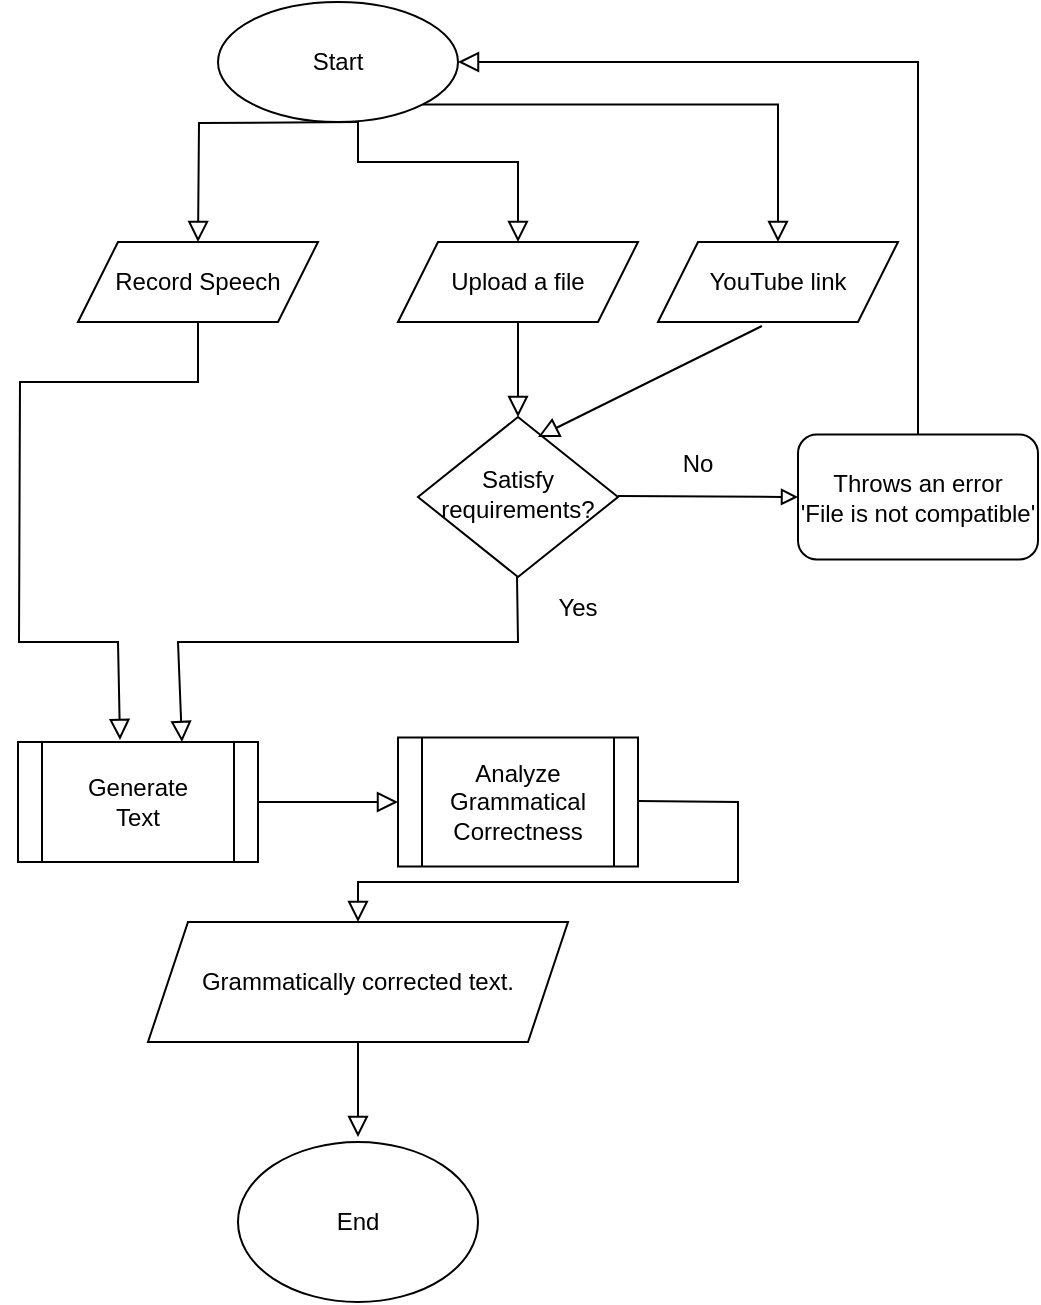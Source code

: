 <mxfile version="20.0.4" type="github">
  <diagram id="C5RBs43oDa-KdzZeNtuy" name="Page-1">
    <mxGraphModel dx="1422" dy="762" grid="1" gridSize="10" guides="1" tooltips="1" connect="1" arrows="1" fold="1" page="1" pageScale="1" pageWidth="827" pageHeight="1169" math="0" shadow="0">
      <root>
        <mxCell id="WIyWlLk6GJQsqaUBKTNV-0" />
        <mxCell id="WIyWlLk6GJQsqaUBKTNV-1" parent="WIyWlLk6GJQsqaUBKTNV-0" />
        <mxCell id="qRgQgAnPgAYWiBdmF2L4-3" value="" style="rounded=0;html=1;jettySize=auto;orthogonalLoop=1;fontSize=11;endArrow=block;endFill=0;endSize=8;strokeWidth=1;shadow=0;labelBackgroundColor=none;edgeStyle=orthogonalEdgeStyle;exitX=0.5;exitY=1;exitDx=0;exitDy=0;entryX=0.5;entryY=0;entryDx=0;entryDy=0;" parent="WIyWlLk6GJQsqaUBKTNV-1" edge="1">
          <mxGeometry relative="1" as="geometry">
            <mxPoint x="410" y="150" as="sourcePoint" />
            <mxPoint x="330" y="210" as="targetPoint" />
          </mxGeometry>
        </mxCell>
        <mxCell id="qRgQgAnPgAYWiBdmF2L4-5" value="" style="rounded=0;html=1;jettySize=auto;orthogonalLoop=1;fontSize=11;endArrow=block;endFill=0;endSize=8;strokeWidth=1;shadow=0;labelBackgroundColor=none;edgeStyle=orthogonalEdgeStyle;exitX=0.5;exitY=1;exitDx=0;exitDy=0;entryX=0.5;entryY=0;entryDx=0;entryDy=0;" parent="WIyWlLk6GJQsqaUBKTNV-1" edge="1">
          <mxGeometry relative="1" as="geometry">
            <mxPoint x="410" y="150" as="sourcePoint" />
            <mxPoint x="490" y="210" as="targetPoint" />
            <Array as="points">
              <mxPoint x="410" y="170" />
              <mxPoint x="490" y="170" />
            </Array>
          </mxGeometry>
        </mxCell>
        <mxCell id="qRgQgAnPgAYWiBdmF2L4-7" value="Satisfy&lt;br&gt;requirements?" style="rhombus;whiteSpace=wrap;html=1;shadow=0;fontFamily=Helvetica;fontSize=12;align=center;strokeWidth=1;spacing=6;spacingTop=-4;" parent="WIyWlLk6GJQsqaUBKTNV-1" vertex="1">
          <mxGeometry x="440" y="297.5" width="100" height="80" as="geometry" />
        </mxCell>
        <mxCell id="qRgQgAnPgAYWiBdmF2L4-11" value="Throws an error&lt;br&gt;&#39;File is not compatible&#39;" style="rounded=1;whiteSpace=wrap;html=1;fontSize=12;glass=0;strokeWidth=1;shadow=0;" parent="WIyWlLk6GJQsqaUBKTNV-1" vertex="1">
          <mxGeometry x="630" y="306.25" width="120" height="62.5" as="geometry" />
        </mxCell>
        <mxCell id="qRgQgAnPgAYWiBdmF2L4-18" value="" style="endArrow=block;html=1;rounded=0;endFill=0;" parent="WIyWlLk6GJQsqaUBKTNV-1" edge="1">
          <mxGeometry width="50" height="50" relative="1" as="geometry">
            <mxPoint x="540" y="337" as="sourcePoint" />
            <mxPoint x="630" y="337.5" as="targetPoint" />
          </mxGeometry>
        </mxCell>
        <mxCell id="qRgQgAnPgAYWiBdmF2L4-20" value="No" style="text;html=1;strokeColor=none;fillColor=none;align=center;verticalAlign=middle;whiteSpace=wrap;rounded=0;" parent="WIyWlLk6GJQsqaUBKTNV-1" vertex="1">
          <mxGeometry x="550" y="306.25" width="60" height="30" as="geometry" />
        </mxCell>
        <mxCell id="qRgQgAnPgAYWiBdmF2L4-21" value="" style="endArrow=block;html=1;rounded=0;entryX=1;entryY=0.5;entryDx=0;entryDy=0;endFill=0;endSize=8;" parent="WIyWlLk6GJQsqaUBKTNV-1" target="qRgQgAnPgAYWiBdmF2L4-34" edge="1">
          <mxGeometry width="50" height="50" relative="1" as="geometry">
            <mxPoint x="690" y="306.25" as="sourcePoint" />
            <mxPoint x="470" y="120" as="targetPoint" />
            <Array as="points">
              <mxPoint x="690" y="120" />
            </Array>
          </mxGeometry>
        </mxCell>
        <mxCell id="qRgQgAnPgAYWiBdmF2L4-24" value="" style="endArrow=block;html=1;rounded=0;endFill=0;entryX=0.5;entryY=0;entryDx=0;entryDy=0;exitX=0.5;exitY=1;exitDx=0;exitDy=0;endSize=8;" parent="WIyWlLk6GJQsqaUBKTNV-1" target="qRgQgAnPgAYWiBdmF2L4-7" edge="1">
          <mxGeometry width="50" height="50" relative="1" as="geometry">
            <mxPoint x="490" y="250" as="sourcePoint" />
            <mxPoint x="590" y="250.5" as="targetPoint" />
          </mxGeometry>
        </mxCell>
        <mxCell id="qRgQgAnPgAYWiBdmF2L4-25" value="" style="endArrow=block;html=1;rounded=0;endFill=0;exitX=0.5;exitY=1;exitDx=0;exitDy=0;endSize=8;entryX=0.425;entryY=-0.017;entryDx=0;entryDy=0;entryPerimeter=0;" parent="WIyWlLk6GJQsqaUBKTNV-1" source="qRgQgAnPgAYWiBdmF2L4-29" target="qRgQgAnPgAYWiBdmF2L4-30" edge="1">
          <mxGeometry width="50" height="50" relative="1" as="geometry">
            <mxPoint x="240" y="260" as="sourcePoint" />
            <mxPoint x="310.5" y="450" as="targetPoint" />
            <Array as="points">
              <mxPoint x="330" y="280" />
              <mxPoint x="241" y="280" />
              <mxPoint x="240.5" y="410" />
              <mxPoint x="290" y="410" />
            </Array>
          </mxGeometry>
        </mxCell>
        <mxCell id="qRgQgAnPgAYWiBdmF2L4-28" value="Upload a file" style="shape=parallelogram;perimeter=parallelogramPerimeter;whiteSpace=wrap;html=1;fixedSize=1;" parent="WIyWlLk6GJQsqaUBKTNV-1" vertex="1">
          <mxGeometry x="430" y="210" width="120" height="40" as="geometry" />
        </mxCell>
        <mxCell id="qRgQgAnPgAYWiBdmF2L4-29" value="Record Speech" style="shape=parallelogram;perimeter=parallelogramPerimeter;whiteSpace=wrap;html=1;fixedSize=1;" parent="WIyWlLk6GJQsqaUBKTNV-1" vertex="1">
          <mxGeometry x="270" y="210" width="120" height="40" as="geometry" />
        </mxCell>
        <mxCell id="qRgQgAnPgAYWiBdmF2L4-30" value="Generate&lt;br&gt;Text" style="shape=process;whiteSpace=wrap;html=1;backgroundOutline=1;" parent="WIyWlLk6GJQsqaUBKTNV-1" vertex="1">
          <mxGeometry x="240" y="460" width="120" height="60" as="geometry" />
        </mxCell>
        <mxCell id="qRgQgAnPgAYWiBdmF2L4-32" value="" style="endArrow=block;html=1;rounded=0;endFill=0;entryX=0;entryY=0.5;entryDx=0;entryDy=0;exitX=1;exitY=0.5;exitDx=0;exitDy=0;endSize=8;" parent="WIyWlLk6GJQsqaUBKTNV-1" source="qRgQgAnPgAYWiBdmF2L4-30" target="qRgQgAnPgAYWiBdmF2L4-39" edge="1">
          <mxGeometry width="50" height="50" relative="1" as="geometry">
            <mxPoint x="409.5" y="500" as="sourcePoint" />
            <mxPoint x="409.5" y="547.5" as="targetPoint" />
          </mxGeometry>
        </mxCell>
        <mxCell id="qRgQgAnPgAYWiBdmF2L4-34" value="Start" style="ellipse;whiteSpace=wrap;html=1;" parent="WIyWlLk6GJQsqaUBKTNV-1" vertex="1">
          <mxGeometry x="340" y="90" width="120" height="60" as="geometry" />
        </mxCell>
        <mxCell id="qRgQgAnPgAYWiBdmF2L4-35" value="End" style="ellipse;whiteSpace=wrap;html=1;" parent="WIyWlLk6GJQsqaUBKTNV-1" vertex="1">
          <mxGeometry x="350" y="660" width="120" height="80" as="geometry" />
        </mxCell>
        <mxCell id="qRgQgAnPgAYWiBdmF2L4-37" value="" style="endArrow=block;html=1;rounded=0;endFill=0;entryX=0.5;entryY=0;entryDx=0;entryDy=0;exitX=0.5;exitY=1;exitDx=0;exitDy=0;endSize=8;" parent="WIyWlLk6GJQsqaUBKTNV-1" edge="1">
          <mxGeometry width="50" height="50" relative="1" as="geometry">
            <mxPoint x="410" y="610" as="sourcePoint" />
            <mxPoint x="410" y="657.5" as="targetPoint" />
          </mxGeometry>
        </mxCell>
        <mxCell id="qRgQgAnPgAYWiBdmF2L4-39" value="Analyze Grammatical Correctness" style="shape=process;whiteSpace=wrap;html=1;backgroundOutline=1;" parent="WIyWlLk6GJQsqaUBKTNV-1" vertex="1">
          <mxGeometry x="430" y="457.75" width="120" height="64.5" as="geometry" />
        </mxCell>
        <mxCell id="qRgQgAnPgAYWiBdmF2L4-41" value="" style="endArrow=block;html=1;rounded=0;endFill=0;entryX=0.683;entryY=0;entryDx=0;entryDy=0;exitX=0.5;exitY=1;exitDx=0;exitDy=0;endSize=8;entryPerimeter=0;" parent="WIyWlLk6GJQsqaUBKTNV-1" target="qRgQgAnPgAYWiBdmF2L4-30" edge="1">
          <mxGeometry width="50" height="50" relative="1" as="geometry">
            <mxPoint x="489.5" y="377.5" as="sourcePoint" />
            <mxPoint x="489.5" y="425" as="targetPoint" />
            <Array as="points">
              <mxPoint x="490" y="410" />
              <mxPoint x="320" y="410" />
            </Array>
          </mxGeometry>
        </mxCell>
        <mxCell id="qRgQgAnPgAYWiBdmF2L4-42" value="Yes" style="text;html=1;strokeColor=none;fillColor=none;align=center;verticalAlign=middle;whiteSpace=wrap;rounded=0;" parent="WIyWlLk6GJQsqaUBKTNV-1" vertex="1">
          <mxGeometry x="490" y="377.5" width="60" height="30" as="geometry" />
        </mxCell>
        <mxCell id="qRgQgAnPgAYWiBdmF2L4-45" value="" style="endArrow=block;html=1;rounded=0;endFill=0;entryX=0.5;entryY=0;entryDx=0;entryDy=0;exitX=1;exitY=0.5;exitDx=0;exitDy=0;endSize=8;" parent="WIyWlLk6GJQsqaUBKTNV-1" edge="1">
          <mxGeometry width="50" height="50" relative="1" as="geometry">
            <mxPoint x="550" y="489.5" as="sourcePoint" />
            <mxPoint x="410" y="550" as="targetPoint" />
            <Array as="points">
              <mxPoint x="600" y="490" />
              <mxPoint x="600" y="530" />
              <mxPoint x="410" y="530" />
            </Array>
          </mxGeometry>
        </mxCell>
        <mxCell id="EhxMK5zyS3Puwi09sRII-0" value="Grammatically corrected text." style="shape=parallelogram;perimeter=parallelogramPerimeter;whiteSpace=wrap;html=1;fixedSize=1;" vertex="1" parent="WIyWlLk6GJQsqaUBKTNV-1">
          <mxGeometry x="305" y="550" width="210" height="60" as="geometry" />
        </mxCell>
        <mxCell id="EhxMK5zyS3Puwi09sRII-1" value="YouTube link" style="shape=parallelogram;perimeter=parallelogramPerimeter;whiteSpace=wrap;html=1;fixedSize=1;" vertex="1" parent="WIyWlLk6GJQsqaUBKTNV-1">
          <mxGeometry x="560" y="210" width="120" height="40" as="geometry" />
        </mxCell>
        <mxCell id="EhxMK5zyS3Puwi09sRII-2" value="" style="rounded=0;html=1;jettySize=auto;orthogonalLoop=1;fontSize=11;endArrow=block;endFill=0;endSize=8;strokeWidth=1;shadow=0;labelBackgroundColor=none;edgeStyle=orthogonalEdgeStyle;entryX=0.5;entryY=0;entryDx=0;entryDy=0;exitX=1;exitY=1;exitDx=0;exitDy=0;" edge="1" parent="WIyWlLk6GJQsqaUBKTNV-1" source="qRgQgAnPgAYWiBdmF2L4-34" target="EhxMK5zyS3Puwi09sRII-1">
          <mxGeometry relative="1" as="geometry">
            <mxPoint x="450" y="150" as="sourcePoint" />
            <mxPoint x="500" y="210" as="targetPoint" />
          </mxGeometry>
        </mxCell>
        <mxCell id="EhxMK5zyS3Puwi09sRII-3" value="" style="endArrow=block;html=1;rounded=0;endFill=0;entryX=0.5;entryY=0;entryDx=0;entryDy=0;exitX=0.433;exitY=1.05;exitDx=0;exitDy=0;endSize=8;exitPerimeter=0;" edge="1" parent="WIyWlLk6GJQsqaUBKTNV-1" source="EhxMK5zyS3Puwi09sRII-1">
          <mxGeometry width="50" height="50" relative="1" as="geometry">
            <mxPoint x="500" y="260" as="sourcePoint" />
            <mxPoint x="500" y="307.5" as="targetPoint" />
          </mxGeometry>
        </mxCell>
      </root>
    </mxGraphModel>
  </diagram>
</mxfile>

